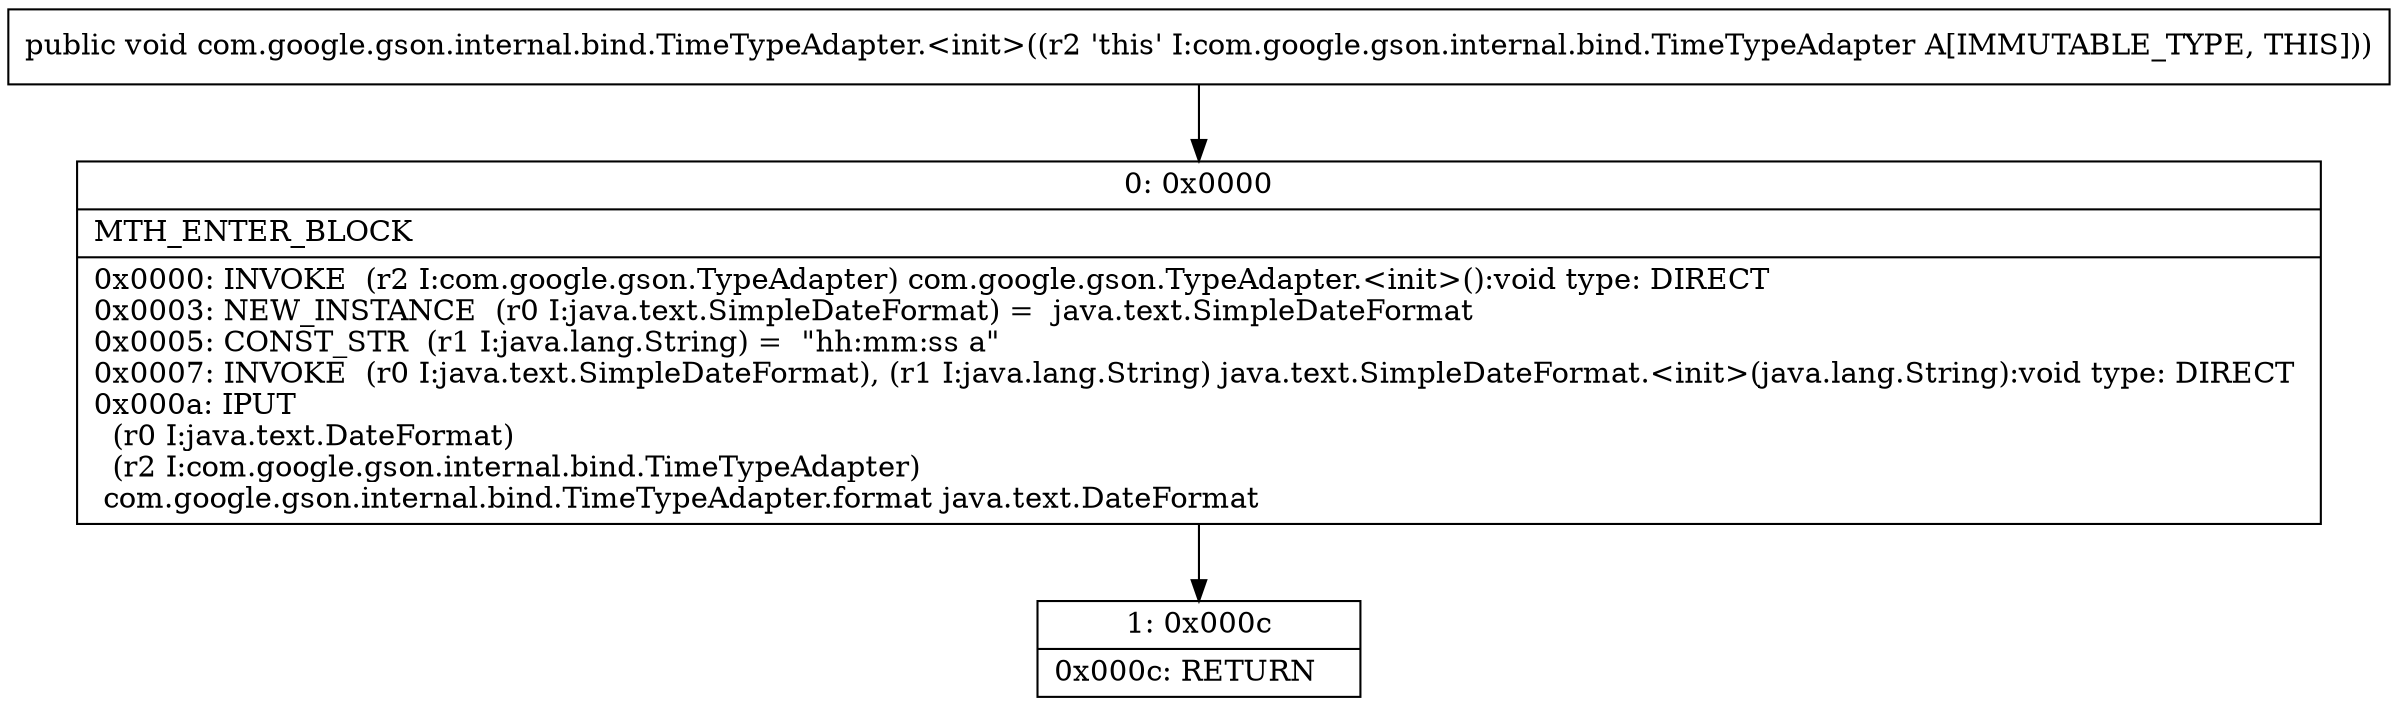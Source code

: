 digraph "CFG forcom.google.gson.internal.bind.TimeTypeAdapter.\<init\>()V" {
Node_0 [shape=record,label="{0\:\ 0x0000|MTH_ENTER_BLOCK\l|0x0000: INVOKE  (r2 I:com.google.gson.TypeAdapter) com.google.gson.TypeAdapter.\<init\>():void type: DIRECT \l0x0003: NEW_INSTANCE  (r0 I:java.text.SimpleDateFormat) =  java.text.SimpleDateFormat \l0x0005: CONST_STR  (r1 I:java.lang.String) =  \"hh:mm:ss a\" \l0x0007: INVOKE  (r0 I:java.text.SimpleDateFormat), (r1 I:java.lang.String) java.text.SimpleDateFormat.\<init\>(java.lang.String):void type: DIRECT \l0x000a: IPUT  \l  (r0 I:java.text.DateFormat)\l  (r2 I:com.google.gson.internal.bind.TimeTypeAdapter)\l com.google.gson.internal.bind.TimeTypeAdapter.format java.text.DateFormat \l}"];
Node_1 [shape=record,label="{1\:\ 0x000c|0x000c: RETURN   \l}"];
MethodNode[shape=record,label="{public void com.google.gson.internal.bind.TimeTypeAdapter.\<init\>((r2 'this' I:com.google.gson.internal.bind.TimeTypeAdapter A[IMMUTABLE_TYPE, THIS])) }"];
MethodNode -> Node_0;
Node_0 -> Node_1;
}

